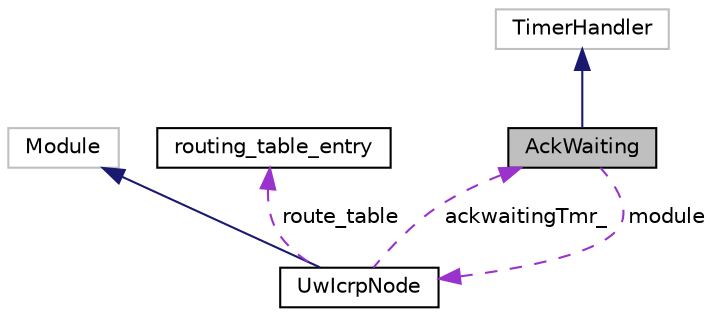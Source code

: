 digraph "AckWaiting"
{
 // LATEX_PDF_SIZE
  edge [fontname="Helvetica",fontsize="10",labelfontname="Helvetica",labelfontsize="10"];
  node [fontname="Helvetica",fontsize="10",shape=record];
  Node1 [label="AckWaiting",height=0.2,width=0.4,color="black", fillcolor="grey75", style="filled", fontcolor="black",tooltip="AckWaiting class is used to handle the timer of acks."];
  Node2 -> Node1 [dir="back",color="midnightblue",fontsize="10",style="solid",fontname="Helvetica"];
  Node2 [label="TimerHandler",height=0.2,width=0.4,color="grey75", fillcolor="white", style="filled",tooltip=" "];
  Node3 -> Node1 [dir="back",color="darkorchid3",fontsize="10",style="dashed",label=" module" ,fontname="Helvetica"];
  Node3 [label="UwIcrpNode",height=0.2,width=0.4,color="black", fillcolor="white", style="filled",URL="$classUwIcrpNode.html",tooltip="UwIcrpNode class is used to represent the routing layer of a node."];
  Node4 -> Node3 [dir="back",color="midnightblue",fontsize="10",style="solid",fontname="Helvetica"];
  Node4 [label="Module",height=0.2,width=0.4,color="grey75", fillcolor="white", style="filled",tooltip=" "];
  Node1 -> Node3 [dir="back",color="darkorchid3",fontsize="10",style="dashed",label=" ackwaitingTmr_" ,fontname="Helvetica"];
  Node5 -> Node3 [dir="back",color="darkorchid3",fontsize="10",style="dashed",label=" route_table" ,fontname="Helvetica"];
  Node5 [label="routing_table_entry",height=0.2,width=0.4,color="black", fillcolor="white", style="filled",URL="$structrouting__table__entry.html",tooltip="routing_table_entry describes an entry in the routing table used by UWICRP."];
}
